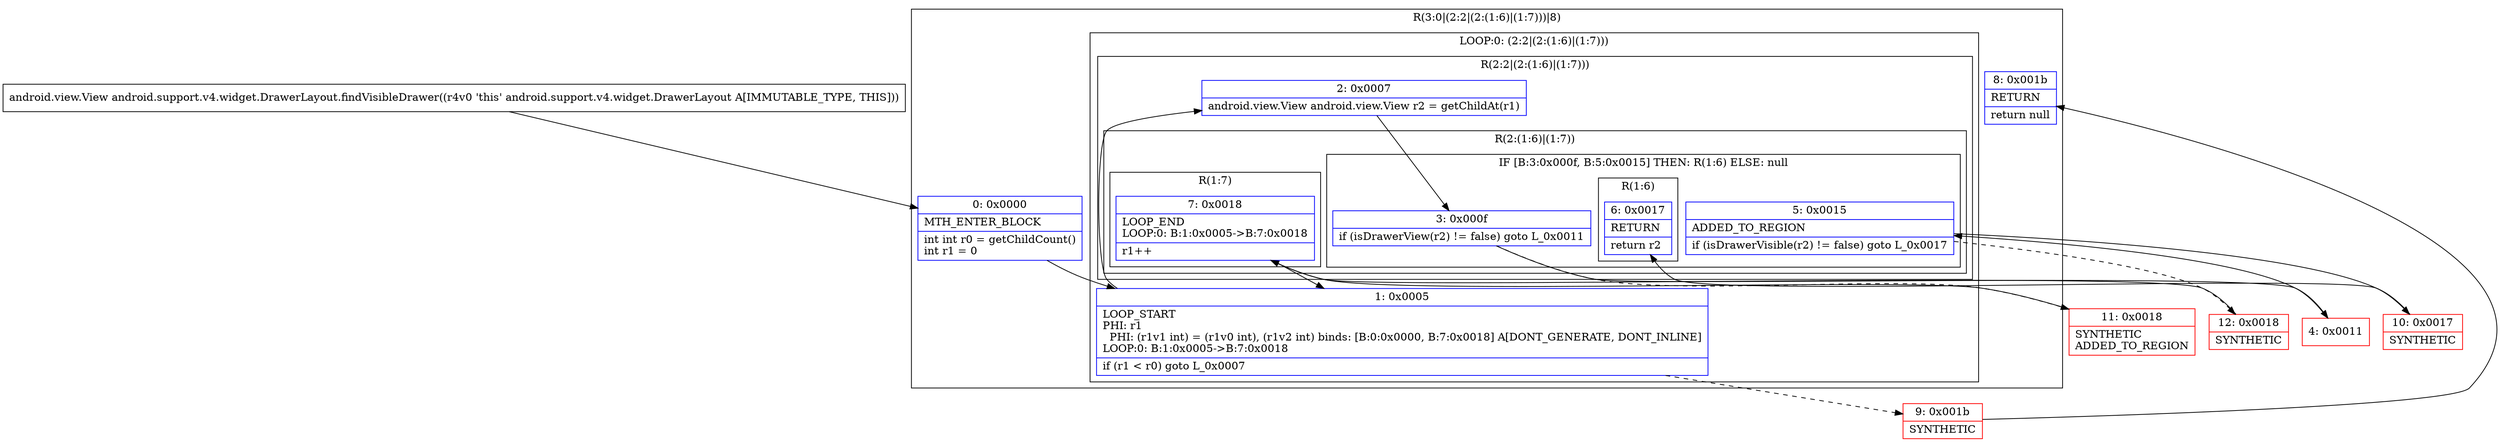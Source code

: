 digraph "CFG forandroid.support.v4.widget.DrawerLayout.findVisibleDrawer()Landroid\/view\/View;" {
subgraph cluster_Region_2116423796 {
label = "R(3:0|(2:2|(2:(1:6)|(1:7)))|8)";
node [shape=record,color=blue];
Node_0 [shape=record,label="{0\:\ 0x0000|MTH_ENTER_BLOCK\l|int int r0 = getChildCount()\lint r1 = 0\l}"];
subgraph cluster_LoopRegion_537647328 {
label = "LOOP:0: (2:2|(2:(1:6)|(1:7)))";
node [shape=record,color=blue];
Node_1 [shape=record,label="{1\:\ 0x0005|LOOP_START\lPHI: r1 \l  PHI: (r1v1 int) = (r1v0 int), (r1v2 int) binds: [B:0:0x0000, B:7:0x0018] A[DONT_GENERATE, DONT_INLINE]\lLOOP:0: B:1:0x0005\-\>B:7:0x0018\l|if (r1 \< r0) goto L_0x0007\l}"];
subgraph cluster_Region_647944645 {
label = "R(2:2|(2:(1:6)|(1:7)))";
node [shape=record,color=blue];
Node_2 [shape=record,label="{2\:\ 0x0007|android.view.View android.view.View r2 = getChildAt(r1)\l}"];
subgraph cluster_Region_1935906739 {
label = "R(2:(1:6)|(1:7))";
node [shape=record,color=blue];
subgraph cluster_IfRegion_1752553682 {
label = "IF [B:3:0x000f, B:5:0x0015] THEN: R(1:6) ELSE: null";
node [shape=record,color=blue];
Node_3 [shape=record,label="{3\:\ 0x000f|if (isDrawerView(r2) != false) goto L_0x0011\l}"];
Node_5 [shape=record,label="{5\:\ 0x0015|ADDED_TO_REGION\l|if (isDrawerVisible(r2) != false) goto L_0x0017\l}"];
subgraph cluster_Region_382194148 {
label = "R(1:6)";
node [shape=record,color=blue];
Node_6 [shape=record,label="{6\:\ 0x0017|RETURN\l|return r2\l}"];
}
}
subgraph cluster_Region_1471920428 {
label = "R(1:7)";
node [shape=record,color=blue];
Node_7 [shape=record,label="{7\:\ 0x0018|LOOP_END\lLOOP:0: B:1:0x0005\-\>B:7:0x0018\l|r1++\l}"];
}
}
}
}
Node_8 [shape=record,label="{8\:\ 0x001b|RETURN\l|return null\l}"];
}
Node_4 [shape=record,color=red,label="{4\:\ 0x0011}"];
Node_9 [shape=record,color=red,label="{9\:\ 0x001b|SYNTHETIC\l}"];
Node_10 [shape=record,color=red,label="{10\:\ 0x0017|SYNTHETIC\l}"];
Node_11 [shape=record,color=red,label="{11\:\ 0x0018|SYNTHETIC\lADDED_TO_REGION\l}"];
Node_12 [shape=record,color=red,label="{12\:\ 0x0018|SYNTHETIC\l}"];
MethodNode[shape=record,label="{android.view.View android.support.v4.widget.DrawerLayout.findVisibleDrawer((r4v0 'this' android.support.v4.widget.DrawerLayout A[IMMUTABLE_TYPE, THIS])) }"];
MethodNode -> Node_0;
Node_0 -> Node_1;
Node_1 -> Node_2;
Node_1 -> Node_9[style=dashed];
Node_2 -> Node_3;
Node_3 -> Node_4;
Node_3 -> Node_11[style=dashed];
Node_5 -> Node_10;
Node_5 -> Node_12[style=dashed];
Node_7 -> Node_1;
Node_4 -> Node_5;
Node_9 -> Node_8;
Node_10 -> Node_6;
Node_11 -> Node_7;
Node_12 -> Node_7;
}

